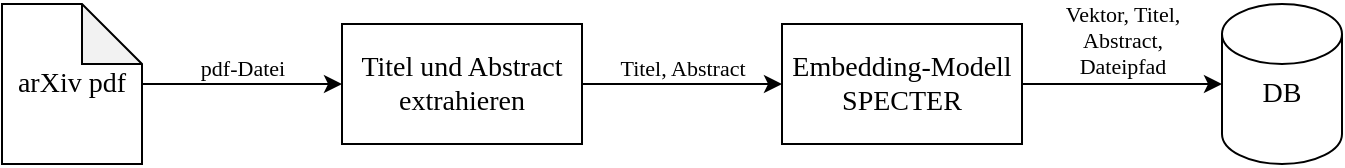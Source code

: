<mxfile version="24.8.3">
  <diagram name="Seite-1" id="eh7jZPO-vAaCTIac7rbb">
    <mxGraphModel dx="2188" dy="858" grid="1" gridSize="10" guides="1" tooltips="1" connect="1" arrows="1" fold="1" page="1" pageScale="1" pageWidth="1169" pageHeight="827" math="0" shadow="0">
      <root>
        <mxCell id="0" />
        <mxCell id="1" parent="0" />
        <mxCell id="nP3ZICuhKG0Z91j2FClM-1" value="Titel und Abstract extrahieren" style="rounded=0;whiteSpace=wrap;html=1;fontFamily=Libertinus Serif;fontSize=14;" vertex="1" parent="1">
          <mxGeometry x="280" y="480" width="120" height="60" as="geometry" />
        </mxCell>
        <mxCell id="nP3ZICuhKG0Z91j2FClM-2" value="arXiv pdf" style="shape=note;whiteSpace=wrap;html=1;backgroundOutline=1;darkOpacity=0.05;fontFamily=Libertinus Serif;fontSize=14;" vertex="1" parent="1">
          <mxGeometry x="110" y="470" width="70" height="80" as="geometry" />
        </mxCell>
        <mxCell id="nP3ZICuhKG0Z91j2FClM-3" value="Embedding-Modell &lt;br&gt;SPECTER" style="rounded=0;whiteSpace=wrap;html=1;fontSize=14;fontFamily=Libertinus Serif;" vertex="1" parent="1">
          <mxGeometry x="500" y="480" width="120" height="60" as="geometry" />
        </mxCell>
        <mxCell id="nP3ZICuhKG0Z91j2FClM-5" value="DB&lt;div style=&quot;font-size: 14px;&quot;&gt;&lt;br style=&quot;font-size: 14px;&quot;&gt;&lt;/div&gt;" style="shape=cylinder3;whiteSpace=wrap;html=1;boundedLbl=1;backgroundOutline=1;size=15;fontFamily=Libertinus Serif;fontSize=14;" vertex="1" parent="1">
          <mxGeometry x="720" y="470" width="60" height="80" as="geometry" />
        </mxCell>
        <mxCell id="nP3ZICuhKG0Z91j2FClM-10" value="" style="endArrow=classic;html=1;rounded=0;fontFamily=Libertinus Serif;" edge="1" parent="1" source="nP3ZICuhKG0Z91j2FClM-1" target="nP3ZICuhKG0Z91j2FClM-3">
          <mxGeometry relative="1" as="geometry">
            <mxPoint x="400" y="620" as="sourcePoint" />
            <mxPoint x="500" y="620" as="targetPoint" />
          </mxGeometry>
        </mxCell>
        <mxCell id="nP3ZICuhKG0Z91j2FClM-11" value="Titel, Abstract" style="edgeLabel;resizable=0;html=1;;align=center;verticalAlign=middle;fontFamily=Libertinus Serif;" connectable="0" vertex="1" parent="nP3ZICuhKG0Z91j2FClM-10">
          <mxGeometry relative="1" as="geometry">
            <mxPoint y="-8" as="offset" />
          </mxGeometry>
        </mxCell>
        <mxCell id="nP3ZICuhKG0Z91j2FClM-13" value="" style="endArrow=classic;html=1;rounded=0;fontFamily=Libertinus Serif;" edge="1" parent="1" source="nP3ZICuhKG0Z91j2FClM-2" target="nP3ZICuhKG0Z91j2FClM-1">
          <mxGeometry relative="1" as="geometry">
            <mxPoint x="180" y="509.63" as="sourcePoint" />
            <mxPoint x="280" y="509.63" as="targetPoint" />
          </mxGeometry>
        </mxCell>
        <mxCell id="nP3ZICuhKG0Z91j2FClM-14" value="pdf-Datei" style="edgeLabel;resizable=0;html=1;;align=center;verticalAlign=middle;fontFamily=Libertinus Serif;" connectable="0" vertex="1" parent="nP3ZICuhKG0Z91j2FClM-13">
          <mxGeometry relative="1" as="geometry">
            <mxPoint y="-8" as="offset" />
          </mxGeometry>
        </mxCell>
        <mxCell id="nP3ZICuhKG0Z91j2FClM-15" value="" style="endArrow=classic;html=1;rounded=0;fontFamily=Libertinus Serif;" edge="1" parent="1" source="nP3ZICuhKG0Z91j2FClM-3" target="nP3ZICuhKG0Z91j2FClM-5">
          <mxGeometry relative="1" as="geometry">
            <mxPoint x="420" y="530" as="sourcePoint" />
            <mxPoint x="520" y="530" as="targetPoint" />
          </mxGeometry>
        </mxCell>
        <mxCell id="nP3ZICuhKG0Z91j2FClM-16" value="Vektor, Titel,&lt;br&gt;Abstract,&lt;br&gt;Dateipfad" style="edgeLabel;resizable=0;html=1;;align=center;verticalAlign=middle;fontFamily=Libertinus Serif;" connectable="0" vertex="1" parent="nP3ZICuhKG0Z91j2FClM-15">
          <mxGeometry relative="1" as="geometry">
            <mxPoint y="-22" as="offset" />
          </mxGeometry>
        </mxCell>
      </root>
    </mxGraphModel>
  </diagram>
</mxfile>
